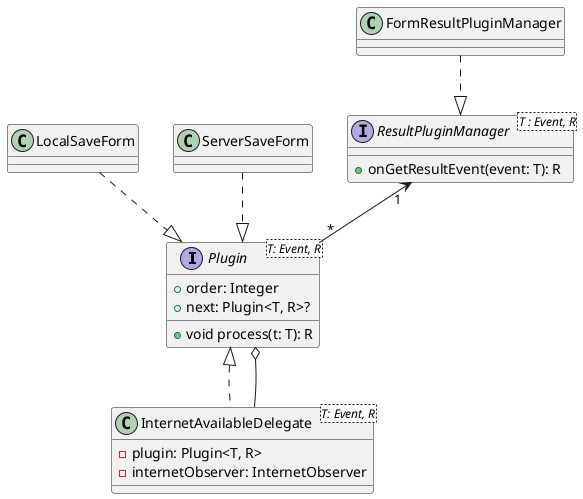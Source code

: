@startuml
'https://plantuml.com/class-diagram

interface Plugin<T: Event, R> {
    +{field} order: Integer
    +{field} next: Plugin<T, R>?
    +{method} void process(t: T): R
}

class LocalSaveForm
LocalSaveForm ..|> Plugin

class ServerSaveForm
ServerSaveForm ..|> Plugin

class InternetAvailableDelegate<T: Event, R> {
    -{field} plugin: Plugin<T, R>
    -{field} internetObserver: InternetObserver
}
Plugin <|.. InternetAvailableDelegate
Plugin o-- InternetAvailableDelegate

interface ResultPluginManager<T : Event, R> {
    +{method} onGetResultEvent(event: T): R
}

ResultPluginManager "1" <-- "*" Plugin

class FormResultPluginManager
FormResultPluginManager ..|> ResultPluginManager

@enduml